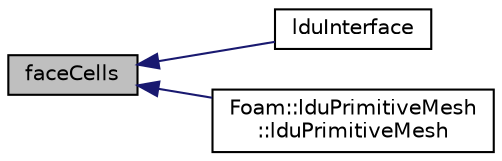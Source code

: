 digraph "faceCells"
{
  bgcolor="transparent";
  edge [fontname="Helvetica",fontsize="10",labelfontname="Helvetica",labelfontsize="10"];
  node [fontname="Helvetica",fontsize="10",shape=record];
  rankdir="LR";
  Node1 [label="faceCells",height=0.2,width=0.4,color="black", fillcolor="grey75", style="filled", fontcolor="black"];
  Node1 -> Node2 [dir="back",color="midnightblue",fontsize="10",style="solid",fontname="Helvetica"];
  Node2 [label="lduInterface",height=0.2,width=0.4,color="black",URL="$a01298.html#a013b975b0f85c25a736648c3b840a61f",tooltip="Construct null. "];
  Node1 -> Node3 [dir="back",color="midnightblue",fontsize="10",style="solid",fontname="Helvetica"];
  Node3 [label="Foam::lduPrimitiveMesh\l::lduPrimitiveMesh",height=0.2,width=0.4,color="black",URL="$a01305.html#aeae1eb8af27cafdc116980dd48968d19",tooltip="Construct by combining multiple meshes. The meshes come from. "];
}
